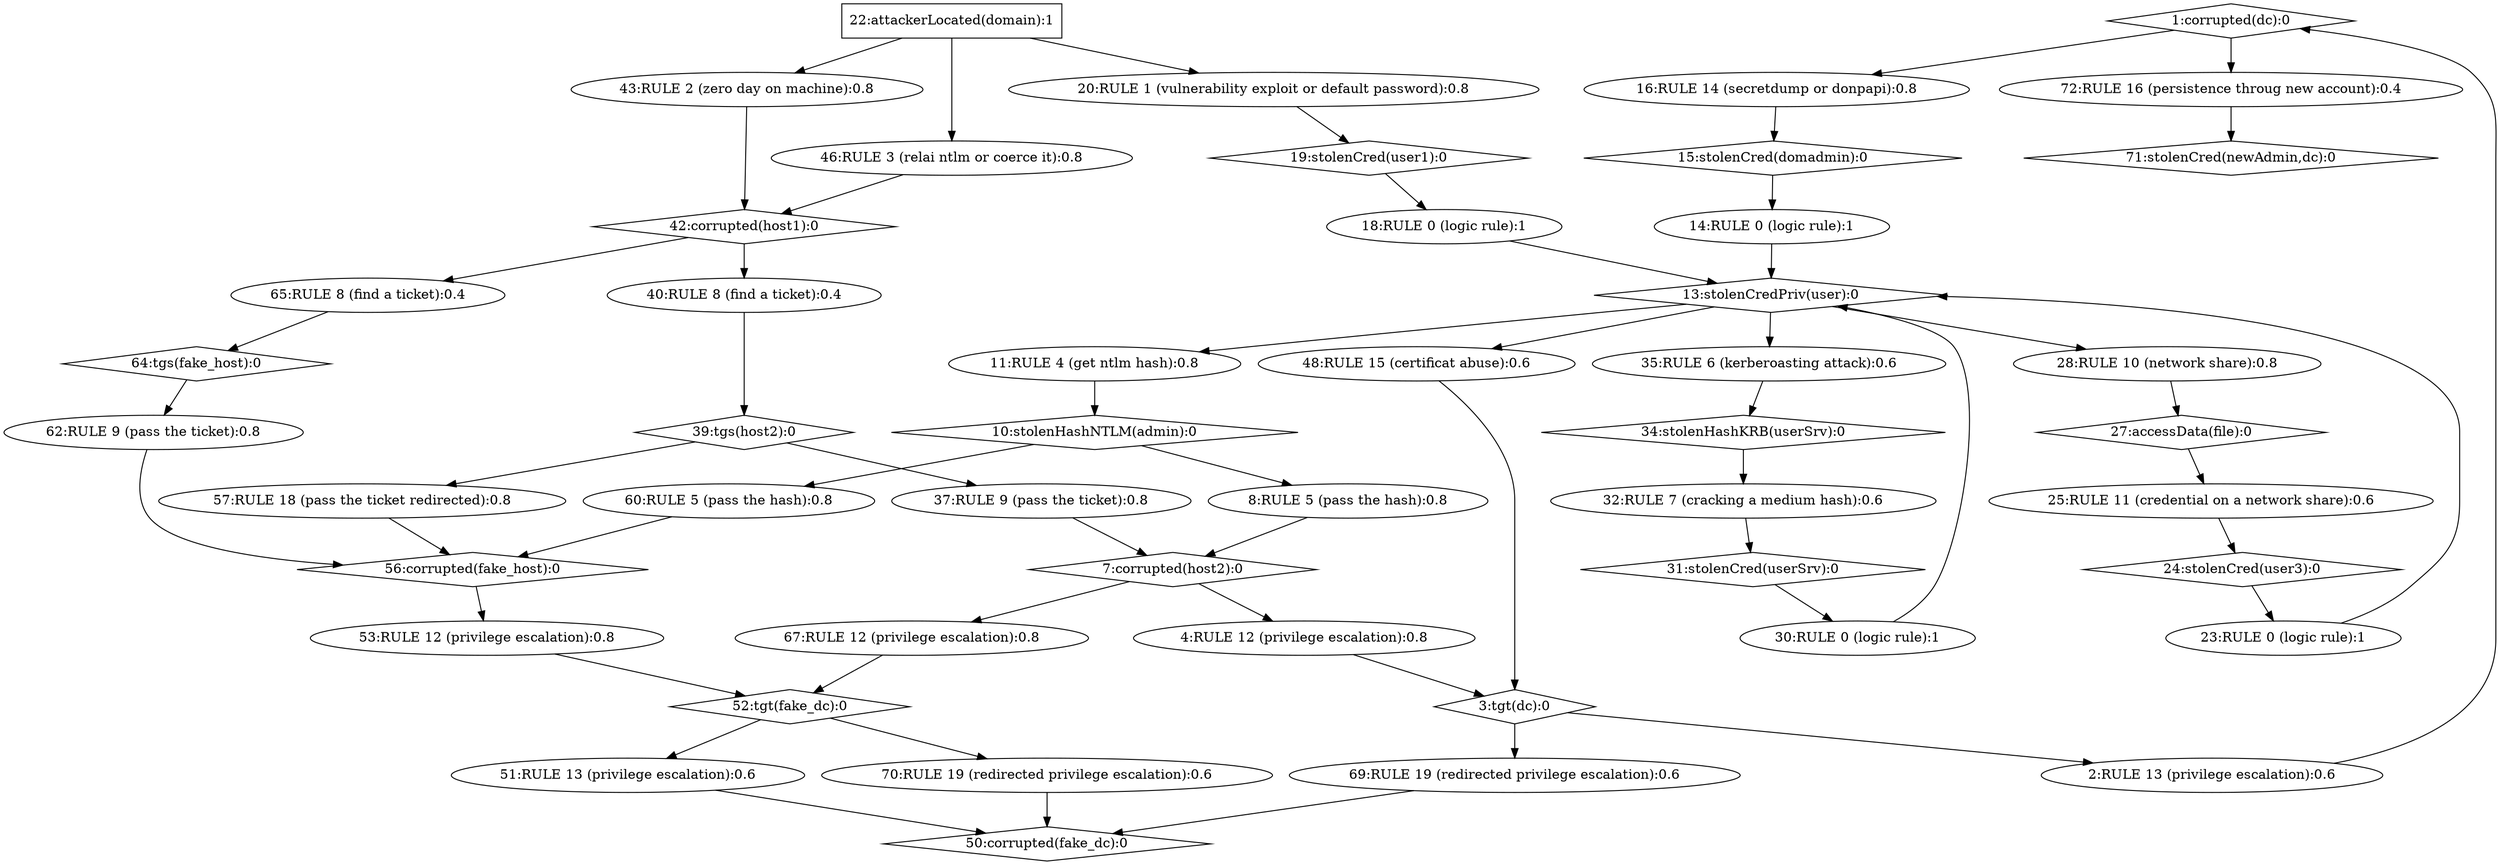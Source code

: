 strict digraph G {
  1 [ label="1:corrupted(dc):0" shape="diamond" CVE="null" ];
  2 [ label="2:RULE 13 (privilege escalation):0.6" shape="ellipse" CVE="null" ];
  3 [ label="3:tgt(dc):0" shape="diamond" CVE="null" ];
  4 [ label="4:RULE 12 (privilege escalation):0.8" shape="ellipse" CVE="non_constraint_delegation" ];
  5 [ label="7:corrupted(host2):0" shape="diamond" CVE="null" ];
  6 [ label="8:RULE 5 (pass the hash):0.8" shape="ellipse" CVE="cve" ];
  7 [ label="10:stolenHashNTLM(admin):0" shape="diamond" CVE="null" ];
  8 [ label="11:RULE 4 (get ntlm hash):0.8" shape="ellipse" CVE="ntlm_hash" ];
  9 [ label="13:stolenCredPriv(user):0" shape="diamond" CVE="null" ];
  10 [ label="14:RULE 0 (logic rule):1" shape="ellipse" CVE="null" ];
  11 [ label="15:stolenCred(domadmin):0" shape="diamond" CVE="null" ];
  12 [ label="16:RULE 14 (secretdump or donpapi):0.8" shape="ellipse" CVE="cve" ];
  13 [ label="18:RULE 0 (logic rule):1" shape="ellipse" CVE="null" ];
  14 [ label="19:stolenCred(user1):0" shape="diamond" CVE="null" ];
  15 [ label="20:RULE 1 (vulnerability exploit or default password):0.8" shape="ellipse" CVE="bad_password" ];
  16 [ label="22:attackerLocated(domain):1" shape="box" CVE="null" ];
  17 [ label="23:RULE 0 (logic rule):1" shape="ellipse" CVE="null" ];
  18 [ label="24:stolenCred(user3):0" shape="diamond" CVE="null" ];
  19 [ label="25:RULE 11 (credential on a network share):0.6" shape="ellipse" CVE="clear_password" ];
  20 [ label="27:accessData(file):0" shape="diamond" CVE="null" ];
  21 [ label="28:RULE 10 (network share):0.8" shape="ellipse" CVE="shares" ];
  22 [ label="30:RULE 0 (logic rule):1" shape="ellipse" CVE="null" ];
  23 [ label="31:stolenCred(userSrv):0" shape="diamond" CVE="null" ];
  24 [ label="32:RULE 7 (cracking a medium hash):0.6" shape="ellipse" CVE="cracking" ];
  25 [ label="34:stolenHashKRB(userSrv):0" shape="diamond" CVE="null" ];
  26 [ label="35:RULE 6 (kerberoasting attack):0.6" shape="ellipse" CVE="kerberoasting" ];
  27 [ label="37:RULE 9 (pass the ticket):0.8" shape="ellipse" CVE="ptt" ];
  28 [ label="39:tgs(host2):0" shape="diamond" CVE="null" ];
  29 [ label="40:RULE 8 (find a ticket):0.4" shape="ellipse" CVE="tgs" ];
  30 [ label="42:corrupted(host1):0" shape="diamond" CVE="null" ];
  31 [ label="43:RULE 2 (zero day on machine):0.8" shape="ellipse" CVE="zero_day" ];
  32 [ label="46:RULE 3 (relai ntlm or coerce it):0.8" shape="ellipse" CVE="ntlm_bot" ];
  33 [ label="48:RULE 15 (certificat abuse):0.6" shape="ellipse" CVE="cve" ];
  34 [ label="50:corrupted(fake_dc):0" shape="diamond" CVE="null" ];
  35 [ label="51:RULE 13 (privilege escalation):0.6" shape="ellipse" CVE="null" ];
  36 [ label="52:tgt(fake_dc):0" shape="diamond" CVE="null" ];
  37 [ label="53:RULE 12 (privilege escalation):0.8" shape="ellipse" CVE="non_constraint_delegation" ];
  38 [ label="56:corrupted(fake_host):0" shape="diamond" CVE="null" ];
  39 [ label="57:RULE 18 (pass the ticket redirected):0.8" shape="ellipse" CVE="ptt" ];
  40 [ label="60:RULE 5 (pass the hash):0.8" shape="ellipse" CVE="cve" ];
  41 [ label="62:RULE 9 (pass the ticket):0.8" shape="ellipse" CVE="ptt" ];
  42 [ label="64:tgs(fake_host):0" shape="diamond" CVE="null" ];
  43 [ label="65:RULE 8 (find a ticket):0.4" shape="ellipse" CVE="tgs" ];
  44 [ label="67:RULE 12 (privilege escalation):0.8" shape="ellipse" CVE="asks_kerberos_ticket" ];
  45 [ label="69:RULE 19 (redirected privilege escalation):0.6" shape="ellipse" CVE="null" ];
  46 [ label="70:RULE 19 (redirected privilege escalation):0.6" shape="ellipse" CVE="null" ];
  47 [ label="71:stolenCred(newAdmin,dc):0" shape="diamond" CVE="null" ];
  48 [ label="72:RULE 16 (persistence throug new account):0.4" shape="ellipse" CVE="cve" ];
  1 -> 12 [ color="black" ];
  12 -> 11 [ color="black" ];
  11 -> 10 [ color="black" ];
  10 -> 9 [ color="black" ];
  16 -> 15 [ color="black" ];
  15 -> 14 [ color="black" ];
  14 -> 13 [ color="black" ];
  13 -> 9 [ color="black" ];
  9 -> 21 [ color="black" ];
  21 -> 20 [ color="black" ];
  20 -> 19 [ color="black" ];
  19 -> 18 [ color="black" ];
  18 -> 17 [ color="black" ];
  17 -> 9 [ color="black" ];
  9 -> 26 [ color="black" ];
  26 -> 25 [ color="black" ];
  25 -> 24 [ color="black" ];
  24 -> 23 [ color="black" ];
  23 -> 22 [ color="black" ];
  22 -> 9 [ color="black" ];
  9 -> 8 [ color="black" ];
  8 -> 7 [ color="black" ];
  7 -> 6 [ color="black" ];
  6 -> 5 [ color="black" ];
  16 -> 31 [ color="black" ];
  31 -> 30 [ color="black" ];
  16 -> 32 [ color="black" ];
  32 -> 30 [ color="black" ];
  30 -> 29 [ color="black" ];
  29 -> 28 [ color="black" ];
  28 -> 27 [ color="black" ];
  27 -> 5 [ color="black" ];
  5 -> 4 [ color="black" ];
  4 -> 3 [ color="black" ];
  9 -> 33 [ color="black" ];
  33 -> 3 [ color="black" ];
  3 -> 2 [ color="black" ];
  2 -> 1 [ color="black" ];
  28 -> 39 [ color="black" ];
  39 -> 38 [ color="black" ];
  7 -> 40 [ color="black" ];
  40 -> 38 [ color="black" ];
  30 -> 43 [ color="black" ];
  43 -> 42 [ color="black" ];
  42 -> 41 [ color="black" ];
  41 -> 38 [ color="black" ];
  38 -> 37 [ color="black" ];
  37 -> 36 [ color="black" ];
  5 -> 44 [ color="black" ];
  44 -> 36 [ color="black" ];
  36 -> 35 [ color="black" ];
  35 -> 34 [ color="black" ];
  3 -> 45 [ color="black" ];
  45 -> 34 [ color="black" ];
  36 -> 46 [ color="black" ];
  46 -> 34 [ color="black" ];
  1 -> 48 [ color="black" ];
  48 -> 47 [ color="black" ];
}
